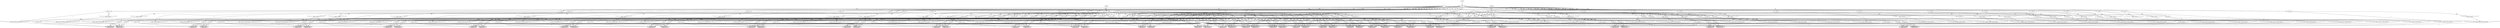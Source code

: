 digraph G {
"v_subj.12";
v;
v -> "v_subj.12"  [label=mu];
v_tau [shape=invtriangle];
v_tau -> "v_subj.12"  [label=tau];
v_std;
v_std -> v_tau  [label=x];
"a_subj.23";
a_shape [shape=invtriangle];
a_shape -> "a_subj.23"  [label=alpha];
a_std;
a_std -> a_shape  [label=y];
a;
a -> a_shape  [label=x];
a_rate [shape=invtriangle];
a_rate -> "a_subj.23"  [label=beta];
a_std -> a_rate  [label=y];
a -> a_rate  [label=x];
"t_subj.5";
t_shape [shape=invtriangle];
t_shape -> "t_subj.5"  [label=alpha];
t_std;
t_std -> t_shape  [label=y];
t;
t -> t_shape  [label=x];
t_rate [shape=invtriangle];
t_rate -> "t_subj.5"  [label=beta];
t_std -> t_rate  [label=y];
t -> t_rate  [label=x];
"a_subj.9";
a_shape -> "a_subj.9"  [label=alpha];
a_rate -> "a_subj.9"  [label=beta];
"z_subj.24" [shape=invtriangle];
"z_subj_trans.24";
"z_subj_trans.24" -> "z_subj.24"  [label=ltheta];
z_trans;
z_trans -> "z_subj_trans.24"  [label=mu];
z_tau [shape=invtriangle];
z_tau -> "z_subj_trans.24"  [label=tau];
z_std;
z_std -> z_tau  [label=x];
"z_subj_trans.3";
z_trans -> "z_subj_trans.3"  [label=mu];
z_tau -> "z_subj_trans.3"  [label=tau];
"t_subj.12";
t_shape -> "t_subj.12"  [label=alpha];
t_rate -> "t_subj.12"  [label=beta];
"v_subj.9";
v -> "v_subj.9"  [label=mu];
v_tau -> "v_subj.9"  [label=tau];
"t_subj.18";
t_shape -> "t_subj.18"  [label=alpha];
t_rate -> "t_subj.18"  [label=beta];
"v_subj.21";
v -> "v_subj.21"  [label=mu];
v_tau -> "v_subj.21"  [label=tau];
"dc_subj.1";
dc;
dc -> "dc_subj.1"  [label=mu];
dc_tau [shape=invtriangle];
dc_tau -> "dc_subj.1"  [label=tau];
dc_std;
dc_std -> dc_tau  [label=x];
"z_subj_trans.27";
z_trans -> "z_subj_trans.27"  [label=mu];
z_tau -> "z_subj_trans.27"  [label=tau];
"wfpt(0.0).5.0" [style=filled];
"a_subj.5";
"a_subj.5" -> "wfpt(0.0).5.0"  [label=a];
a_shape -> "a_subj.5"  [label=alpha];
a_rate -> "a_subj.5"  [label=beta];
sv;
sv -> "wfpt(0.0).5.0"  [label=sv];
"t_subj.5" -> "wfpt(0.0).5.0"  [label=t];
"((neg_v_subj.5)_add_dc_subj.5)" [shape=invtriangle];
"((neg_v_subj.5)_add_dc_subj.5)" -> "wfpt(0.0).5.0"  [label=v];
"(neg_v_subj.5)" [shape=invtriangle];
"(neg_v_subj.5)" -> "((neg_v_subj.5)_add_dc_subj.5)"  [label=a];
"v_subj.5";
"v_subj.5" -> "(neg_v_subj.5)"  [label=self];
v -> "v_subj.5"  [label=mu];
v_tau -> "v_subj.5"  [label=tau];
"dc_subj.5";
"dc_subj.5" -> "((neg_v_subj.5)_add_dc_subj.5)"  [label=b];
dc -> "dc_subj.5"  [label=mu];
dc_tau -> "dc_subj.5"  [label=tau];
"z_subj.5" [shape=invtriangle];
"z_subj.5" -> "wfpt(0.0).5.0"  [label=z];
"z_subj_trans.5";
"z_subj_trans.5" -> "z_subj.5"  [label=ltheta];
z_trans -> "z_subj_trans.5"  [label=mu];
z_tau -> "z_subj_trans.5"  [label=tau];
"t_subj.21";
t_shape -> "t_subj.21"  [label=alpha];
t_rate -> "t_subj.21"  [label=beta];
"wfpt(0.0).23.0" [style=filled];
"a_subj.23" -> "wfpt(0.0).23.0"  [label=a];
sv -> "wfpt(0.0).23.0"  [label=sv];
"t_subj.23";
"t_subj.23" -> "wfpt(0.0).23.0"  [label=t];
t_shape -> "t_subj.23"  [label=alpha];
t_rate -> "t_subj.23"  [label=beta];
"((neg_v_subj.23)_add_dc_subj.23)" [shape=invtriangle];
"((neg_v_subj.23)_add_dc_subj.23)" -> "wfpt(0.0).23.0"  [label=v];
"(neg_v_subj.23)" [shape=invtriangle];
"(neg_v_subj.23)" -> "((neg_v_subj.23)_add_dc_subj.23)"  [label=a];
"v_subj.23";
"v_subj.23" -> "(neg_v_subj.23)"  [label=self];
v -> "v_subj.23"  [label=mu];
v_tau -> "v_subj.23"  [label=tau];
"dc_subj.23";
"dc_subj.23" -> "((neg_v_subj.23)_add_dc_subj.23)"  [label=b];
dc -> "dc_subj.23"  [label=mu];
dc_tau -> "dc_subj.23"  [label=tau];
"z_subj.23" [shape=invtriangle];
"z_subj.23" -> "wfpt(0.0).23.0"  [label=z];
"z_subj_trans.23";
"z_subj_trans.23" -> "z_subj.23"  [label=ltheta];
z_trans -> "z_subj_trans.23"  [label=mu];
z_tau -> "z_subj_trans.23"  [label=tau];
"wfpt(0.0).1.0" [style=filled];
"a_subj.1";
"a_subj.1" -> "wfpt(0.0).1.0"  [label=a];
a_shape -> "a_subj.1"  [label=alpha];
a_rate -> "a_subj.1"  [label=beta];
sv -> "wfpt(0.0).1.0"  [label=sv];
"t_subj.1";
"t_subj.1" -> "wfpt(0.0).1.0"  [label=t];
t_shape -> "t_subj.1"  [label=alpha];
t_rate -> "t_subj.1"  [label=beta];
"((neg_v_subj.1)_add_dc_subj.1)" [shape=invtriangle];
"((neg_v_subj.1)_add_dc_subj.1)" -> "wfpt(0.0).1.0"  [label=v];
"(neg_v_subj.1)" [shape=invtriangle];
"(neg_v_subj.1)" -> "((neg_v_subj.1)_add_dc_subj.1)"  [label=a];
"v_subj.1";
"v_subj.1" -> "(neg_v_subj.1)"  [label=self];
v -> "v_subj.1"  [label=mu];
v_tau -> "v_subj.1"  [label=tau];
"dc_subj.1" -> "((neg_v_subj.1)_add_dc_subj.1)"  [label=b];
"z_subj.1" [shape=invtriangle];
"z_subj.1" -> "wfpt(0.0).1.0"  [label=z];
"z_subj_trans.1";
"z_subj_trans.1" -> "z_subj.1"  [label=ltheta];
z_trans -> "z_subj_trans.1"  [label=mu];
z_tau -> "z_subj_trans.1"  [label=tau];
"z_subj_trans.10";
z_trans -> "z_subj_trans.10"  [label=mu];
z_tau -> "z_subj_trans.10"  [label=tau];
"z_subj_trans.19";
z_trans -> "z_subj_trans.19"  [label=mu];
z_tau -> "z_subj_trans.19"  [label=tau];
"a_subj.6";
a_shape -> "a_subj.6"  [label=alpha];
a_rate -> "a_subj.6"  [label=beta];
"wfpt(0.0).4.0" [style=filled];
"a_subj.4";
"a_subj.4" -> "wfpt(0.0).4.0"  [label=a];
a_shape -> "a_subj.4"  [label=alpha];
a_rate -> "a_subj.4"  [label=beta];
sv -> "wfpt(0.0).4.0"  [label=sv];
"t_subj.4";
"t_subj.4" -> "wfpt(0.0).4.0"  [label=t];
t_shape -> "t_subj.4"  [label=alpha];
t_rate -> "t_subj.4"  [label=beta];
"((neg_v_subj.4)_add_dc_subj.4)" [shape=invtriangle];
"((neg_v_subj.4)_add_dc_subj.4)" -> "wfpt(0.0).4.0"  [label=v];
"(neg_v_subj.4)" [shape=invtriangle];
"(neg_v_subj.4)" -> "((neg_v_subj.4)_add_dc_subj.4)"  [label=a];
"v_subj.4";
"v_subj.4" -> "(neg_v_subj.4)"  [label=self];
v -> "v_subj.4"  [label=mu];
v_tau -> "v_subj.4"  [label=tau];
"dc_subj.4";
"dc_subj.4" -> "((neg_v_subj.4)_add_dc_subj.4)"  [label=b];
dc -> "dc_subj.4"  [label=mu];
dc_tau -> "dc_subj.4"  [label=tau];
"z_subj.4" [shape=invtriangle];
"z_subj.4" -> "wfpt(0.0).4.0"  [label=z];
"z_subj_trans.4";
"z_subj_trans.4" -> "z_subj.4"  [label=ltheta];
z_trans -> "z_subj_trans.4"  [label=mu];
z_tau -> "z_subj_trans.4"  [label=tau];
"v_subj.18";
v -> "v_subj.18"  [label=mu];
v_tau -> "v_subj.18"  [label=tau];
"z_subj_trans.2";
z_trans -> "z_subj_trans.2"  [label=mu];
z_tau -> "z_subj_trans.2"  [label=tau];
"z_subj_trans.18";
z_trans -> "z_subj_trans.18"  [label=mu];
z_tau -> "z_subj_trans.18"  [label=tau];
"a_subj.22";
a_shape -> "a_subj.22"  [label=alpha];
a_rate -> "a_subj.22"  [label=beta];
"t_subj.2";
t_shape -> "t_subj.2"  [label=alpha];
t_rate -> "t_subj.2"  [label=beta];
"wfpt(0.0).18.0" [style=filled];
"a_subj.18";
"a_subj.18" -> "wfpt(0.0).18.0"  [label=a];
a_shape -> "a_subj.18"  [label=alpha];
a_rate -> "a_subj.18"  [label=beta];
sv -> "wfpt(0.0).18.0"  [label=sv];
"t_subj.18" -> "wfpt(0.0).18.0"  [label=t];
"((neg_v_subj.18)_add_dc_subj.18)" [shape=invtriangle];
"((neg_v_subj.18)_add_dc_subj.18)" -> "wfpt(0.0).18.0"  [label=v];
"(neg_v_subj.18)" [shape=invtriangle];
"(neg_v_subj.18)" -> "((neg_v_subj.18)_add_dc_subj.18)"  [label=a];
"v_subj.18" -> "(neg_v_subj.18)"  [label=self];
"dc_subj.18";
"dc_subj.18" -> "((neg_v_subj.18)_add_dc_subj.18)"  [label=b];
dc -> "dc_subj.18"  [label=mu];
dc_tau -> "dc_subj.18"  [label=tau];
"z_subj.18" [shape=invtriangle];
"z_subj.18" -> "wfpt(0.0).18.0"  [label=z];
"z_subj_trans.18" -> "z_subj.18"  [label=ltheta];
"t_subj.3";
t_shape -> "t_subj.3"  [label=alpha];
t_rate -> "t_subj.3"  [label=beta];
"t_subj.14";
t_shape -> "t_subj.14"  [label=alpha];
t_rate -> "t_subj.14"  [label=beta];
"v_subj.14";
v -> "v_subj.14"  [label=mu];
v_tau -> "v_subj.14"  [label=tau];
"v_subj.20";
v -> "v_subj.20"  [label=mu];
v_tau -> "v_subj.20"  [label=tau];
"v_subj.13";
v -> "v_subj.13"  [label=mu];
v_tau -> "v_subj.13"  [label=tau];
"dc_subj.11";
dc -> "dc_subj.11"  [label=mu];
dc_tau -> "dc_subj.11"  [label=tau];
"z_subj.14" [shape=invtriangle];
"z_subj_trans.14";
"z_subj_trans.14" -> "z_subj.14"  [label=ltheta];
z_trans -> "z_subj_trans.14"  [label=mu];
z_tau -> "z_subj_trans.14"  [label=tau];
"a_subj.10";
a_shape -> "a_subj.10"  [label=alpha];
a_rate -> "a_subj.10"  [label=beta];
"wfpt(1.0).1.0" [style=filled];
"a_subj.1" -> "wfpt(1.0).1.0"  [label=a];
sv -> "wfpt(1.0).1.0"  [label=sv];
"t_subj.1" -> "wfpt(1.0).1.0"  [label=t];
"(v_subj.1_add_dc_subj.1)" [shape=invtriangle];
"(v_subj.1_add_dc_subj.1)" -> "wfpt(1.0).1.0"  [label=v];
"v_subj.1" -> "(v_subj.1_add_dc_subj.1)"  [label=a];
"dc_subj.1" -> "(v_subj.1_add_dc_subj.1)"  [label=b];
"z_subj.1" -> "wfpt(1.0).1.0"  [label=z];
"wfpt(0.0).17.0" [style=filled];
"a_subj.17";
"a_subj.17" -> "wfpt(0.0).17.0"  [label=a];
a_shape -> "a_subj.17"  [label=alpha];
a_rate -> "a_subj.17"  [label=beta];
sv -> "wfpt(0.0).17.0"  [label=sv];
"t_subj.17";
"t_subj.17" -> "wfpt(0.0).17.0"  [label=t];
t_shape -> "t_subj.17"  [label=alpha];
t_rate -> "t_subj.17"  [label=beta];
"((neg_v_subj.17)_add_dc_subj.17)" [shape=invtriangle];
"((neg_v_subj.17)_add_dc_subj.17)" -> "wfpt(0.0).17.0"  [label=v];
"(neg_v_subj.17)" [shape=invtriangle];
"(neg_v_subj.17)" -> "((neg_v_subj.17)_add_dc_subj.17)"  [label=a];
"v_subj.17";
"v_subj.17" -> "(neg_v_subj.17)"  [label=self];
v -> "v_subj.17"  [label=mu];
v_tau -> "v_subj.17"  [label=tau];
"dc_subj.17";
"dc_subj.17" -> "((neg_v_subj.17)_add_dc_subj.17)"  [label=b];
dc -> "dc_subj.17"  [label=mu];
dc_tau -> "dc_subj.17"  [label=tau];
"z_subj.17" [shape=invtriangle];
"z_subj.17" -> "wfpt(0.0).17.0"  [label=z];
"z_subj_trans.17";
"z_subj_trans.17" -> "z_subj.17"  [label=ltheta];
z_trans -> "z_subj_trans.17"  [label=mu];
z_tau -> "z_subj_trans.17"  [label=tau];
"a_subj.24";
a_shape -> "a_subj.24"  [label=alpha];
a_rate -> "a_subj.24"  [label=beta];
"v_subj.3";
v -> "v_subj.3"  [label=mu];
v_tau -> "v_subj.3"  [label=tau];
"v_subj.10";
v -> "v_subj.10"  [label=mu];
v_tau -> "v_subj.10"  [label=tau];
"v_subj.15";
v -> "v_subj.15"  [label=mu];
v_tau -> "v_subj.15"  [label=tau];
"v_subj.24";
v -> "v_subj.24"  [label=mu];
v_tau -> "v_subj.24"  [label=tau];
"v_subj.16";
v -> "v_subj.16"  [label=mu];
v_tau -> "v_subj.16"  [label=tau];
"a_subj.19";
a_shape -> "a_subj.19"  [label=alpha];
a_rate -> "a_subj.19"  [label=beta];
"z_subj_trans.22";
z_trans -> "z_subj_trans.22"  [label=mu];
z_tau -> "z_subj_trans.22"  [label=tau];
"z_subj_trans.26";
z_trans -> "z_subj_trans.26"  [label=mu];
z_tau -> "z_subj_trans.26"  [label=tau];
"wfpt(0.0).19.0" [style=filled];
"a_subj.19" -> "wfpt(0.0).19.0"  [label=a];
sv -> "wfpt(0.0).19.0"  [label=sv];
"t_subj.19";
"t_subj.19" -> "wfpt(0.0).19.0"  [label=t];
t_shape -> "t_subj.19"  [label=alpha];
t_rate -> "t_subj.19"  [label=beta];
"((neg_v_subj.19)_add_dc_subj.19)" [shape=invtriangle];
"((neg_v_subj.19)_add_dc_subj.19)" -> "wfpt(0.0).19.0"  [label=v];
"(neg_v_subj.19)" [shape=invtriangle];
"(neg_v_subj.19)" -> "((neg_v_subj.19)_add_dc_subj.19)"  [label=a];
"v_subj.19";
"v_subj.19" -> "(neg_v_subj.19)"  [label=self];
v -> "v_subj.19"  [label=mu];
v_tau -> "v_subj.19"  [label=tau];
"dc_subj.19";
"dc_subj.19" -> "((neg_v_subj.19)_add_dc_subj.19)"  [label=b];
dc -> "dc_subj.19"  [label=mu];
dc_tau -> "dc_subj.19"  [label=tau];
"z_subj.19" [shape=invtriangle];
"z_subj.19" -> "wfpt(0.0).19.0"  [label=z];
"z_subj_trans.19" -> "z_subj.19"  [label=ltheta];
"wfpt(0.0).12.0" [style=filled];
"a_subj.12";
"a_subj.12" -> "wfpt(0.0).12.0"  [label=a];
a_shape -> "a_subj.12"  [label=alpha];
a_rate -> "a_subj.12"  [label=beta];
sv -> "wfpt(0.0).12.0"  [label=sv];
"t_subj.12" -> "wfpt(0.0).12.0"  [label=t];
"((neg_v_subj.12)_add_dc_subj.12)" [shape=invtriangle];
"((neg_v_subj.12)_add_dc_subj.12)" -> "wfpt(0.0).12.0"  [label=v];
"(neg_v_subj.12)" [shape=invtriangle];
"(neg_v_subj.12)" -> "((neg_v_subj.12)_add_dc_subj.12)"  [label=a];
"v_subj.12" -> "(neg_v_subj.12)"  [label=self];
"dc_subj.12";
"dc_subj.12" -> "((neg_v_subj.12)_add_dc_subj.12)"  [label=b];
dc -> "dc_subj.12"  [label=mu];
dc_tau -> "dc_subj.12"  [label=tau];
"z_subj.12" [shape=invtriangle];
"z_subj.12" -> "wfpt(0.0).12.0"  [label=z];
"z_subj_trans.12";
"z_subj_trans.12" -> "z_subj.12"  [label=ltheta];
z_trans -> "z_subj_trans.12"  [label=mu];
z_tau -> "z_subj_trans.12"  [label=tau];
"z_subj.25" [shape=invtriangle];
"z_subj_trans.25";
"z_subj_trans.25" -> "z_subj.25"  [label=ltheta];
z_trans -> "z_subj_trans.25"  [label=mu];
z_tau -> "z_subj_trans.25"  [label=tau];
"dc_subj.21";
dc -> "dc_subj.21"  [label=mu];
dc_tau -> "dc_subj.21"  [label=tau];
"t_subj.20";
t_shape -> "t_subj.20"  [label=alpha];
t_rate -> "t_subj.20"  [label=beta];
"v_subj.2";
v -> "v_subj.2"  [label=mu];
v_tau -> "v_subj.2"  [label=tau];
"wfpt(0.0).11.0" [style=filled];
"a_subj.11";
"a_subj.11" -> "wfpt(0.0).11.0"  [label=a];
a_shape -> "a_subj.11"  [label=alpha];
a_rate -> "a_subj.11"  [label=beta];
sv -> "wfpt(0.0).11.0"  [label=sv];
"t_subj.11";
"t_subj.11" -> "wfpt(0.0).11.0"  [label=t];
t_shape -> "t_subj.11"  [label=alpha];
t_rate -> "t_subj.11"  [label=beta];
"((neg_v_subj.11)_add_dc_subj.11)" [shape=invtriangle];
"((neg_v_subj.11)_add_dc_subj.11)" -> "wfpt(0.0).11.0"  [label=v];
"(neg_v_subj.11)" [shape=invtriangle];
"(neg_v_subj.11)" -> "((neg_v_subj.11)_add_dc_subj.11)"  [label=a];
"v_subj.11";
"v_subj.11" -> "(neg_v_subj.11)"  [label=self];
v -> "v_subj.11"  [label=mu];
v_tau -> "v_subj.11"  [label=tau];
"dc_subj.11" -> "((neg_v_subj.11)_add_dc_subj.11)"  [label=b];
"z_subj.11" [shape=invtriangle];
"z_subj.11" -> "wfpt(0.0).11.0"  [label=z];
"z_subj_trans.11";
"z_subj_trans.11" -> "z_subj.11"  [label=ltheta];
z_trans -> "z_subj_trans.11"  [label=mu];
z_tau -> "z_subj_trans.11"  [label=tau];
"wfpt(1.0).4.0" [style=filled];
"a_subj.4" -> "wfpt(1.0).4.0"  [label=a];
sv -> "wfpt(1.0).4.0"  [label=sv];
"t_subj.4" -> "wfpt(1.0).4.0"  [label=t];
"(v_subj.4_add_dc_subj.4)" [shape=invtriangle];
"(v_subj.4_add_dc_subj.4)" -> "wfpt(1.0).4.0"  [label=v];
"v_subj.4" -> "(v_subj.4_add_dc_subj.4)"  [label=a];
"dc_subj.4" -> "(v_subj.4_add_dc_subj.4)"  [label=b];
"z_subj.4" -> "wfpt(1.0).4.0"  [label=z];
"t_subj.6";
t_shape -> "t_subj.6"  [label=alpha];
t_rate -> "t_subj.6"  [label=beta];
"z_subj.8" [shape=invtriangle];
"z_subj_trans.8";
"z_subj_trans.8" -> "z_subj.8"  [label=ltheta];
z_trans -> "z_subj_trans.8"  [label=mu];
z_tau -> "z_subj_trans.8"  [label=tau];
"wfpt(1.0).9.0" [style=filled];
"a_subj.9" -> "wfpt(1.0).9.0"  [label=a];
sv -> "wfpt(1.0).9.0"  [label=sv];
"t_subj.9";
"t_subj.9" -> "wfpt(1.0).9.0"  [label=t];
t_shape -> "t_subj.9"  [label=alpha];
t_rate -> "t_subj.9"  [label=beta];
"(v_subj.9_add_dc_subj.9)" [shape=invtriangle];
"(v_subj.9_add_dc_subj.9)" -> "wfpt(1.0).9.0"  [label=v];
"v_subj.9" -> "(v_subj.9_add_dc_subj.9)"  [label=a];
"dc_subj.9";
"dc_subj.9" -> "(v_subj.9_add_dc_subj.9)"  [label=b];
dc -> "dc_subj.9"  [label=mu];
dc_tau -> "dc_subj.9"  [label=tau];
"z_subj.9" [shape=invtriangle];
"z_subj.9" -> "wfpt(1.0).9.0"  [label=z];
"z_subj_trans.9";
"z_subj_trans.9" -> "z_subj.9"  [label=ltheta];
z_trans -> "z_subj_trans.9"  [label=mu];
z_tau -> "z_subj_trans.9"  [label=tau];
"t_subj.15";
t_shape -> "t_subj.15"  [label=alpha];
t_rate -> "t_subj.15"  [label=beta];
"wfpt(1.0).7.0" [style=filled];
"a_subj.7";
"a_subj.7" -> "wfpt(1.0).7.0"  [label=a];
a_shape -> "a_subj.7"  [label=alpha];
a_rate -> "a_subj.7"  [label=beta];
sv -> "wfpt(1.0).7.0"  [label=sv];
"t_subj.7";
"t_subj.7" -> "wfpt(1.0).7.0"  [label=t];
t_shape -> "t_subj.7"  [label=alpha];
t_rate -> "t_subj.7"  [label=beta];
"(v_subj.7_add_dc_subj.7)" [shape=invtriangle];
"(v_subj.7_add_dc_subj.7)" -> "wfpt(1.0).7.0"  [label=v];
"v_subj.7";
"v_subj.7" -> "(v_subj.7_add_dc_subj.7)"  [label=a];
v -> "v_subj.7"  [label=mu];
v_tau -> "v_subj.7"  [label=tau];
"dc_subj.7";
"dc_subj.7" -> "(v_subj.7_add_dc_subj.7)"  [label=b];
dc -> "dc_subj.7"  [label=mu];
dc_tau -> "dc_subj.7"  [label=tau];
"z_subj.7" [shape=invtriangle];
"z_subj.7" -> "wfpt(1.0).7.0"  [label=z];
"z_subj_trans.7";
"z_subj_trans.7" -> "z_subj.7"  [label=ltheta];
z_trans -> "z_subj_trans.7"  [label=mu];
z_tau -> "z_subj_trans.7"  [label=tau];
"z_subj.6" [shape=invtriangle];
"z_subj_trans.6";
"z_subj_trans.6" -> "z_subj.6"  [label=ltheta];
z_trans -> "z_subj_trans.6"  [label=mu];
z_tau -> "z_subj_trans.6"  [label=tau];
"wfpt(0.0).22.0" [style=filled];
"a_subj.22" -> "wfpt(0.0).22.0"  [label=a];
sv -> "wfpt(0.0).22.0"  [label=sv];
"t_subj.22";
"t_subj.22" -> "wfpt(0.0).22.0"  [label=t];
t_shape -> "t_subj.22"  [label=alpha];
t_rate -> "t_subj.22"  [label=beta];
"((neg_v_subj.22)_add_dc_subj.22)" [shape=invtriangle];
"((neg_v_subj.22)_add_dc_subj.22)" -> "wfpt(0.0).22.0"  [label=v];
"(neg_v_subj.22)" [shape=invtriangle];
"(neg_v_subj.22)" -> "((neg_v_subj.22)_add_dc_subj.22)"  [label=a];
"v_subj.22";
"v_subj.22" -> "(neg_v_subj.22)"  [label=self];
v -> "v_subj.22"  [label=mu];
v_tau -> "v_subj.22"  [label=tau];
"dc_subj.22";
"dc_subj.22" -> "((neg_v_subj.22)_add_dc_subj.22)"  [label=b];
dc -> "dc_subj.22"  [label=mu];
dc_tau -> "dc_subj.22"  [label=tau];
"z_subj.22" [shape=invtriangle];
"z_subj.22" -> "wfpt(0.0).22.0"  [label=z];
"z_subj_trans.22" -> "z_subj.22"  [label=ltheta];
"wfpt(0.0).7.0" [style=filled];
"a_subj.7" -> "wfpt(0.0).7.0"  [label=a];
sv -> "wfpt(0.0).7.0"  [label=sv];
"t_subj.7" -> "wfpt(0.0).7.0"  [label=t];
"((neg_v_subj.7)_add_dc_subj.7)" [shape=invtriangle];
"((neg_v_subj.7)_add_dc_subj.7)" -> "wfpt(0.0).7.0"  [label=v];
"(neg_v_subj.7)" [shape=invtriangle];
"(neg_v_subj.7)" -> "((neg_v_subj.7)_add_dc_subj.7)"  [label=a];
"v_subj.7" -> "(neg_v_subj.7)"  [label=self];
"dc_subj.7" -> "((neg_v_subj.7)_add_dc_subj.7)"  [label=b];
"z_subj.7" -> "wfpt(0.0).7.0"  [label=z];
"t_subj.27";
t_shape -> "t_subj.27"  [label=alpha];
t_rate -> "t_subj.27"  [label=beta];
"t_subj.13";
t_shape -> "t_subj.13"  [label=alpha];
t_rate -> "t_subj.13"  [label=beta];
"z_subj_trans.16";
z_trans -> "z_subj_trans.16"  [label=mu];
z_tau -> "z_subj_trans.16"  [label=tau];
"wfpt(0.0).9.0" [style=filled];
"a_subj.9" -> "wfpt(0.0).9.0"  [label=a];
sv -> "wfpt(0.0).9.0"  [label=sv];
"t_subj.9" -> "wfpt(0.0).9.0"  [label=t];
"((neg_v_subj.9)_add_dc_subj.9)" [shape=invtriangle];
"((neg_v_subj.9)_add_dc_subj.9)" -> "wfpt(0.0).9.0"  [label=v];
"(neg_v_subj.9)" [shape=invtriangle];
"(neg_v_subj.9)" -> "((neg_v_subj.9)_add_dc_subj.9)"  [label=a];
"v_subj.9" -> "(neg_v_subj.9)"  [label=self];
"dc_subj.9" -> "((neg_v_subj.9)_add_dc_subj.9)"  [label=b];
"z_subj.9" -> "wfpt(0.0).9.0"  [label=z];
"dc_subj.3";
dc -> "dc_subj.3"  [label=mu];
dc_tau -> "dc_subj.3"  [label=tau];
"wfpt(0.0).21.0" [style=filled];
"a_subj.21";
"a_subj.21" -> "wfpt(0.0).21.0"  [label=a];
a_shape -> "a_subj.21"  [label=alpha];
a_rate -> "a_subj.21"  [label=beta];
sv -> "wfpt(0.0).21.0"  [label=sv];
"t_subj.21" -> "wfpt(0.0).21.0"  [label=t];
"((neg_v_subj.21)_add_dc_subj.21)" [shape=invtriangle];
"((neg_v_subj.21)_add_dc_subj.21)" -> "wfpt(0.0).21.0"  [label=v];
"(neg_v_subj.21)" [shape=invtriangle];
"(neg_v_subj.21)" -> "((neg_v_subj.21)_add_dc_subj.21)"  [label=a];
"v_subj.21" -> "(neg_v_subj.21)"  [label=self];
"dc_subj.21" -> "((neg_v_subj.21)_add_dc_subj.21)"  [label=b];
"z_subj.21" [shape=invtriangle];
"z_subj.21" -> "wfpt(0.0).21.0"  [label=z];
"z_subj_trans.21";
"z_subj_trans.21" -> "z_subj.21"  [label=ltheta];
z_trans -> "z_subj_trans.21"  [label=mu];
z_tau -> "z_subj_trans.21"  [label=tau];
"t_subj.25";
t_shape -> "t_subj.25"  [label=alpha];
t_rate -> "t_subj.25"  [label=beta];
"v_subj.6";
v -> "v_subj.6"  [label=mu];
v_tau -> "v_subj.6"  [label=tau];
"wfpt(1.0).23.0" [style=filled];
"a_subj.23" -> "wfpt(1.0).23.0"  [label=a];
sv -> "wfpt(1.0).23.0"  [label=sv];
"t_subj.23" -> "wfpt(1.0).23.0"  [label=t];
"(v_subj.23_add_dc_subj.23)" [shape=invtriangle];
"(v_subj.23_add_dc_subj.23)" -> "wfpt(1.0).23.0"  [label=v];
"v_subj.23" -> "(v_subj.23_add_dc_subj.23)"  [label=a];
"dc_subj.23" -> "(v_subj.23_add_dc_subj.23)"  [label=b];
"z_subj.23" -> "wfpt(1.0).23.0"  [label=z];
"t_subj.10";
t_shape -> "t_subj.10"  [label=alpha];
t_rate -> "t_subj.10"  [label=beta];
"wfpt(1.0).6.0" [style=filled];
"a_subj.6" -> "wfpt(1.0).6.0"  [label=a];
sv -> "wfpt(1.0).6.0"  [label=sv];
"t_subj.6" -> "wfpt(1.0).6.0"  [label=t];
"(v_subj.6_add_dc_subj.6)" [shape=invtriangle];
"(v_subj.6_add_dc_subj.6)" -> "wfpt(1.0).6.0"  [label=v];
"v_subj.6" -> "(v_subj.6_add_dc_subj.6)"  [label=a];
"dc_subj.6";
"dc_subj.6" -> "(v_subj.6_add_dc_subj.6)"  [label=b];
dc -> "dc_subj.6"  [label=mu];
dc_tau -> "dc_subj.6"  [label=tau];
"z_subj.6" -> "wfpt(1.0).6.0"  [label=z];
"v_subj.8";
v -> "v_subj.8"  [label=mu];
v_tau -> "v_subj.8"  [label=tau];
"wfpt(1.0).5.0" [style=filled];
"a_subj.5" -> "wfpt(1.0).5.0"  [label=a];
sv -> "wfpt(1.0).5.0"  [label=sv];
"t_subj.5" -> "wfpt(1.0).5.0"  [label=t];
"(v_subj.5_add_dc_subj.5)" [shape=invtriangle];
"(v_subj.5_add_dc_subj.5)" -> "wfpt(1.0).5.0"  [label=v];
"v_subj.5" -> "(v_subj.5_add_dc_subj.5)"  [label=a];
"dc_subj.5" -> "(v_subj.5_add_dc_subj.5)"  [label=b];
"z_subj.5" -> "wfpt(1.0).5.0"  [label=z];
"t_subj.8";
t_shape -> "t_subj.8"  [label=alpha];
t_rate -> "t_subj.8"  [label=beta];
"wfpt(0.0).26.0" [style=filled];
"a_subj.26";
"a_subj.26" -> "wfpt(0.0).26.0"  [label=a];
a_shape -> "a_subj.26"  [label=alpha];
a_rate -> "a_subj.26"  [label=beta];
sv -> "wfpt(0.0).26.0"  [label=sv];
"t_subj.26";
"t_subj.26" -> "wfpt(0.0).26.0"  [label=t];
t_shape -> "t_subj.26"  [label=alpha];
t_rate -> "t_subj.26"  [label=beta];
"((neg_v_subj.26)_add_dc_subj.26)" [shape=invtriangle];
"((neg_v_subj.26)_add_dc_subj.26)" -> "wfpt(0.0).26.0"  [label=v];
"(neg_v_subj.26)" [shape=invtriangle];
"(neg_v_subj.26)" -> "((neg_v_subj.26)_add_dc_subj.26)"  [label=a];
"v_subj.26";
"v_subj.26" -> "(neg_v_subj.26)"  [label=self];
v -> "v_subj.26"  [label=mu];
v_tau -> "v_subj.26"  [label=tau];
"dc_subj.26";
"dc_subj.26" -> "((neg_v_subj.26)_add_dc_subj.26)"  [label=b];
dc -> "dc_subj.26"  [label=mu];
dc_tau -> "dc_subj.26"  [label=tau];
"z_subj.26" [shape=invtriangle];
"z_subj.26" -> "wfpt(0.0).26.0"  [label=z];
"z_subj_trans.26" -> "z_subj.26"  [label=ltheta];
"v_subj.25";
v -> "v_subj.25"  [label=mu];
v_tau -> "v_subj.25"  [label=tau];
"t_subj.16";
t_shape -> "t_subj.16"  [label=alpha];
t_rate -> "t_subj.16"  [label=beta];
"wfpt(0.0).27.0" [style=filled];
"a_subj.27";
"a_subj.27" -> "wfpt(0.0).27.0"  [label=a];
a_shape -> "a_subj.27"  [label=alpha];
a_rate -> "a_subj.27"  [label=beta];
sv -> "wfpt(0.0).27.0"  [label=sv];
"t_subj.27" -> "wfpt(0.0).27.0"  [label=t];
"((neg_v_subj.27)_add_dc_subj.27)" [shape=invtriangle];
"((neg_v_subj.27)_add_dc_subj.27)" -> "wfpt(0.0).27.0"  [label=v];
"(neg_v_subj.27)" [shape=invtriangle];
"(neg_v_subj.27)" -> "((neg_v_subj.27)_add_dc_subj.27)"  [label=a];
"v_subj.27";
"v_subj.27" -> "(neg_v_subj.27)"  [label=self];
v -> "v_subj.27"  [label=mu];
v_tau -> "v_subj.27"  [label=tau];
"dc_subj.27";
"dc_subj.27" -> "((neg_v_subj.27)_add_dc_subj.27)"  [label=b];
dc -> "dc_subj.27"  [label=mu];
dc_tau -> "dc_subj.27"  [label=tau];
"z_subj.27" [shape=invtriangle];
"z_subj.27" -> "wfpt(0.0).27.0"  [label=z];
"z_subj_trans.27" -> "z_subj.27"  [label=ltheta];
"z_subj.15" [shape=invtriangle];
"z_subj_trans.15";
"z_subj_trans.15" -> "z_subj.15"  [label=ltheta];
z_trans -> "z_subj_trans.15"  [label=mu];
z_tau -> "z_subj_trans.15"  [label=tau];
"z_subj.16" [shape=invtriangle];
"z_subj_trans.16" -> "z_subj.16"  [label=ltheta];
"a_subj.15";
a_shape -> "a_subj.15"  [label=alpha];
a_rate -> "a_subj.15"  [label=beta];
"z_subj.3" [shape=invtriangle];
"z_subj_trans.3" -> "z_subj.3"  [label=ltheta];
"dc_subj.13";
dc -> "dc_subj.13"  [label=mu];
dc_tau -> "dc_subj.13"  [label=tau];
"a_subj.3";
a_shape -> "a_subj.3"  [label=alpha];
a_rate -> "a_subj.3"  [label=beta];
"a_subj.20";
a_shape -> "a_subj.20"  [label=alpha];
a_rate -> "a_subj.20"  [label=beta];
"wfpt(1.0).15.0" [style=filled];
"a_subj.15" -> "wfpt(1.0).15.0"  [label=a];
sv -> "wfpt(1.0).15.0"  [label=sv];
"t_subj.15" -> "wfpt(1.0).15.0"  [label=t];
"(v_subj.15_add_dc_subj.15)" [shape=invtriangle];
"(v_subj.15_add_dc_subj.15)" -> "wfpt(1.0).15.0"  [label=v];
"v_subj.15" -> "(v_subj.15_add_dc_subj.15)"  [label=a];
"dc_subj.15";
"dc_subj.15" -> "(v_subj.15_add_dc_subj.15)"  [label=b];
dc -> "dc_subj.15"  [label=mu];
dc_tau -> "dc_subj.15"  [label=tau];
"z_subj.15" -> "wfpt(1.0).15.0"  [label=z];
"a_subj.25";
a_shape -> "a_subj.25"  [label=alpha];
a_rate -> "a_subj.25"  [label=beta];
"wfpt(0.0).8.0" [style=filled];
"a_subj.8";
"a_subj.8" -> "wfpt(0.0).8.0"  [label=a];
a_shape -> "a_subj.8"  [label=alpha];
a_rate -> "a_subj.8"  [label=beta];
sv -> "wfpt(0.0).8.0"  [label=sv];
"t_subj.8" -> "wfpt(0.0).8.0"  [label=t];
"((neg_v_subj.8)_add_dc_subj.8)" [shape=invtriangle];
"((neg_v_subj.8)_add_dc_subj.8)" -> "wfpt(0.0).8.0"  [label=v];
"(neg_v_subj.8)" [shape=invtriangle];
"(neg_v_subj.8)" -> "((neg_v_subj.8)_add_dc_subj.8)"  [label=a];
"v_subj.8" -> "(neg_v_subj.8)"  [label=self];
"dc_subj.8";
"dc_subj.8" -> "((neg_v_subj.8)_add_dc_subj.8)"  [label=b];
dc -> "dc_subj.8"  [label=mu];
dc_tau -> "dc_subj.8"  [label=tau];
"z_subj.8" -> "wfpt(0.0).8.0"  [label=z];
"wfpt(1.0).19.0" [style=filled];
"a_subj.19" -> "wfpt(1.0).19.0"  [label=a];
sv -> "wfpt(1.0).19.0"  [label=sv];
"t_subj.19" -> "wfpt(1.0).19.0"  [label=t];
"(v_subj.19_add_dc_subj.19)" [shape=invtriangle];
"(v_subj.19_add_dc_subj.19)" -> "wfpt(1.0).19.0"  [label=v];
"v_subj.19" -> "(v_subj.19_add_dc_subj.19)"  [label=a];
"dc_subj.19" -> "(v_subj.19_add_dc_subj.19)"  [label=b];
"z_subj.19" -> "wfpt(1.0).19.0"  [label=z];
"a_subj.2";
a_shape -> "a_subj.2"  [label=alpha];
a_rate -> "a_subj.2"  [label=beta];
"wfpt(0.0).14.0" [style=filled];
"a_subj.14";
"a_subj.14" -> "wfpt(0.0).14.0"  [label=a];
a_shape -> "a_subj.14"  [label=alpha];
a_rate -> "a_subj.14"  [label=beta];
sv -> "wfpt(0.0).14.0"  [label=sv];
"t_subj.14" -> "wfpt(0.0).14.0"  [label=t];
"((neg_v_subj.14)_add_dc_subj.14)" [shape=invtriangle];
"((neg_v_subj.14)_add_dc_subj.14)" -> "wfpt(0.0).14.0"  [label=v];
"(neg_v_subj.14)" [shape=invtriangle];
"(neg_v_subj.14)" -> "((neg_v_subj.14)_add_dc_subj.14)"  [label=a];
"v_subj.14" -> "(neg_v_subj.14)"  [label=self];
"dc_subj.14";
"dc_subj.14" -> "((neg_v_subj.14)_add_dc_subj.14)"  [label=b];
dc -> "dc_subj.14"  [label=mu];
dc_tau -> "dc_subj.14"  [label=tau];
"z_subj.14" -> "wfpt(0.0).14.0"  [label=z];
"wfpt(0.0).20.0" [style=filled];
"a_subj.20" -> "wfpt(0.0).20.0"  [label=a];
sv -> "wfpt(0.0).20.0"  [label=sv];
"t_subj.20" -> "wfpt(0.0).20.0"  [label=t];
"((neg_v_subj.20)_add_dc_subj.20)" [shape=invtriangle];
"((neg_v_subj.20)_add_dc_subj.20)" -> "wfpt(0.0).20.0"  [label=v];
"(neg_v_subj.20)" [shape=invtriangle];
"(neg_v_subj.20)" -> "((neg_v_subj.20)_add_dc_subj.20)"  [label=a];
"v_subj.20" -> "(neg_v_subj.20)"  [label=self];
"dc_subj.20";
"dc_subj.20" -> "((neg_v_subj.20)_add_dc_subj.20)"  [label=b];
dc -> "dc_subj.20"  [label=mu];
dc_tau -> "dc_subj.20"  [label=tau];
"z_subj.20" [shape=invtriangle];
"z_subj.20" -> "wfpt(0.0).20.0"  [label=z];
"z_subj_trans.20";
"z_subj_trans.20" -> "z_subj.20"  [label=ltheta];
z_trans -> "z_subj_trans.20"  [label=mu];
z_tau -> "z_subj_trans.20"  [label=tau];
"z_subj_trans.13";
z_trans -> "z_subj_trans.13"  [label=mu];
z_tau -> "z_subj_trans.13"  [label=tau];
"z_subj.10" [shape=invtriangle];
"z_subj_trans.10" -> "z_subj.10"  [label=ltheta];
"wfpt(1.0).27.0" [style=filled];
"a_subj.27" -> "wfpt(1.0).27.0"  [label=a];
sv -> "wfpt(1.0).27.0"  [label=sv];
"t_subj.27" -> "wfpt(1.0).27.0"  [label=t];
"(v_subj.27_add_dc_subj.27)" [shape=invtriangle];
"(v_subj.27_add_dc_subj.27)" -> "wfpt(1.0).27.0"  [label=v];
"v_subj.27" -> "(v_subj.27_add_dc_subj.27)"  [label=a];
"dc_subj.27" -> "(v_subj.27_add_dc_subj.27)"  [label=b];
"z_subj.27" -> "wfpt(1.0).27.0"  [label=z];
"dc_subj.10";
dc -> "dc_subj.10"  [label=mu];
dc_tau -> "dc_subj.10"  [label=tau];
"wfpt(1.0).11.0" [style=filled];
"a_subj.11" -> "wfpt(1.0).11.0"  [label=a];
sv -> "wfpt(1.0).11.0"  [label=sv];
"t_subj.11" -> "wfpt(1.0).11.0"  [label=t];
"(v_subj.11_add_dc_subj.11)" [shape=invtriangle];
"(v_subj.11_add_dc_subj.11)" -> "wfpt(1.0).11.0"  [label=v];
"v_subj.11" -> "(v_subj.11_add_dc_subj.11)"  [label=a];
"dc_subj.11" -> "(v_subj.11_add_dc_subj.11)"  [label=b];
"z_subj.11" -> "wfpt(1.0).11.0"  [label=z];
"wfpt(1.0).10.0" [style=filled];
"a_subj.10" -> "wfpt(1.0).10.0"  [label=a];
sv -> "wfpt(1.0).10.0"  [label=sv];
"t_subj.10" -> "wfpt(1.0).10.0"  [label=t];
"(v_subj.10_add_dc_subj.10)" [shape=invtriangle];
"(v_subj.10_add_dc_subj.10)" -> "wfpt(1.0).10.0"  [label=v];
"v_subj.10" -> "(v_subj.10_add_dc_subj.10)"  [label=a];
"dc_subj.10" -> "(v_subj.10_add_dc_subj.10)"  [label=b];
"z_subj.10" -> "wfpt(1.0).10.0"  [label=z];
"wfpt(1.0).2.0" [style=filled];
"a_subj.2" -> "wfpt(1.0).2.0"  [label=a];
sv -> "wfpt(1.0).2.0"  [label=sv];
"t_subj.2" -> "wfpt(1.0).2.0"  [label=t];
"(v_subj.2_add_dc_subj.2)" [shape=invtriangle];
"(v_subj.2_add_dc_subj.2)" -> "wfpt(1.0).2.0"  [label=v];
"v_subj.2" -> "(v_subj.2_add_dc_subj.2)"  [label=a];
"dc_subj.2";
"dc_subj.2" -> "(v_subj.2_add_dc_subj.2)"  [label=b];
dc -> "dc_subj.2"  [label=mu];
dc_tau -> "dc_subj.2"  [label=tau];
"z_subj.2" [shape=invtriangle];
"z_subj.2" -> "wfpt(1.0).2.0"  [label=z];
"z_subj_trans.2" -> "z_subj.2"  [label=ltheta];
"wfpt(0.0).10.0" [style=filled];
"a_subj.10" -> "wfpt(0.0).10.0"  [label=a];
sv -> "wfpt(0.0).10.0"  [label=sv];
"t_subj.10" -> "wfpt(0.0).10.0"  [label=t];
"((neg_v_subj.10)_add_dc_subj.10)" [shape=invtriangle];
"((neg_v_subj.10)_add_dc_subj.10)" -> "wfpt(0.0).10.0"  [label=v];
"(neg_v_subj.10)" [shape=invtriangle];
"(neg_v_subj.10)" -> "((neg_v_subj.10)_add_dc_subj.10)"  [label=a];
"v_subj.10" -> "(neg_v_subj.10)"  [label=self];
"dc_subj.10" -> "((neg_v_subj.10)_add_dc_subj.10)"  [label=b];
"z_subj.10" -> "wfpt(0.0).10.0"  [label=z];
"wfpt(1.0).16.0" [style=filled];
"a_subj.16";
"a_subj.16" -> "wfpt(1.0).16.0"  [label=a];
a_shape -> "a_subj.16"  [label=alpha];
a_rate -> "a_subj.16"  [label=beta];
sv -> "wfpt(1.0).16.0"  [label=sv];
"t_subj.16" -> "wfpt(1.0).16.0"  [label=t];
"(v_subj.16_add_dc_subj.16)" [shape=invtriangle];
"(v_subj.16_add_dc_subj.16)" -> "wfpt(1.0).16.0"  [label=v];
"v_subj.16" -> "(v_subj.16_add_dc_subj.16)"  [label=a];
"dc_subj.16";
"dc_subj.16" -> "(v_subj.16_add_dc_subj.16)"  [label=b];
dc -> "dc_subj.16"  [label=mu];
dc_tau -> "dc_subj.16"  [label=tau];
"z_subj.16" -> "wfpt(1.0).16.0"  [label=z];
"t_subj.24";
t_shape -> "t_subj.24"  [label=alpha];
t_rate -> "t_subj.24"  [label=beta];
"wfpt(0.0).16.0" [style=filled];
"a_subj.16" -> "wfpt(0.0).16.0"  [label=a];
sv -> "wfpt(0.0).16.0"  [label=sv];
"t_subj.16" -> "wfpt(0.0).16.0"  [label=t];
"((neg_v_subj.16)_add_dc_subj.16)" [shape=invtriangle];
"((neg_v_subj.16)_add_dc_subj.16)" -> "wfpt(0.0).16.0"  [label=v];
"(neg_v_subj.16)" [shape=invtriangle];
"(neg_v_subj.16)" -> "((neg_v_subj.16)_add_dc_subj.16)"  [label=a];
"v_subj.16" -> "(neg_v_subj.16)"  [label=self];
"dc_subj.16" -> "((neg_v_subj.16)_add_dc_subj.16)"  [label=b];
"z_subj.16" -> "wfpt(0.0).16.0"  [label=z];
"wfpt(1.0).8.0" [style=filled];
"a_subj.8" -> "wfpt(1.0).8.0"  [label=a];
sv -> "wfpt(1.0).8.0"  [label=sv];
"t_subj.8" -> "wfpt(1.0).8.0"  [label=t];
"(v_subj.8_add_dc_subj.8)" [shape=invtriangle];
"(v_subj.8_add_dc_subj.8)" -> "wfpt(1.0).8.0"  [label=v];
"v_subj.8" -> "(v_subj.8_add_dc_subj.8)"  [label=a];
"dc_subj.8" -> "(v_subj.8_add_dc_subj.8)"  [label=b];
"z_subj.8" -> "wfpt(1.0).8.0"  [label=z];
z [shape=invtriangle];
z_trans -> z  [label=ltheta];
"wfpt(0.0).13.0" [style=filled];
"a_subj.13";
"a_subj.13" -> "wfpt(0.0).13.0"  [label=a];
a_shape -> "a_subj.13"  [label=alpha];
a_rate -> "a_subj.13"  [label=beta];
sv -> "wfpt(0.0).13.0"  [label=sv];
"t_subj.13" -> "wfpt(0.0).13.0"  [label=t];
"((neg_v_subj.13)_add_dc_subj.13)" [shape=invtriangle];
"((neg_v_subj.13)_add_dc_subj.13)" -> "wfpt(0.0).13.0"  [label=v];
"(neg_v_subj.13)" [shape=invtriangle];
"(neg_v_subj.13)" -> "((neg_v_subj.13)_add_dc_subj.13)"  [label=a];
"v_subj.13" -> "(neg_v_subj.13)"  [label=self];
"dc_subj.13" -> "((neg_v_subj.13)_add_dc_subj.13)"  [label=b];
"z_subj.13" [shape=invtriangle];
"z_subj.13" -> "wfpt(0.0).13.0"  [label=z];
"z_subj_trans.13" -> "z_subj.13"  [label=ltheta];
"wfpt(0.0).6.0" [style=filled];
"a_subj.6" -> "wfpt(0.0).6.0"  [label=a];
sv -> "wfpt(0.0).6.0"  [label=sv];
"t_subj.6" -> "wfpt(0.0).6.0"  [label=t];
"((neg_v_subj.6)_add_dc_subj.6)" [shape=invtriangle];
"((neg_v_subj.6)_add_dc_subj.6)" -> "wfpt(0.0).6.0"  [label=v];
"(neg_v_subj.6)" [shape=invtriangle];
"(neg_v_subj.6)" -> "((neg_v_subj.6)_add_dc_subj.6)"  [label=a];
"v_subj.6" -> "(neg_v_subj.6)"  [label=self];
"dc_subj.6" -> "((neg_v_subj.6)_add_dc_subj.6)"  [label=b];
"z_subj.6" -> "wfpt(0.0).6.0"  [label=z];
"wfpt(0.0).25.0" [style=filled];
"a_subj.25" -> "wfpt(0.0).25.0"  [label=a];
sv -> "wfpt(0.0).25.0"  [label=sv];
"t_subj.25" -> "wfpt(0.0).25.0"  [label=t];
"((neg_v_subj.25)_add_dc_subj.25)" [shape=invtriangle];
"((neg_v_subj.25)_add_dc_subj.25)" -> "wfpt(0.0).25.0"  [label=v];
"(neg_v_subj.25)" [shape=invtriangle];
"(neg_v_subj.25)" -> "((neg_v_subj.25)_add_dc_subj.25)"  [label=a];
"v_subj.25" -> "(neg_v_subj.25)"  [label=self];
"dc_subj.25";
"dc_subj.25" -> "((neg_v_subj.25)_add_dc_subj.25)"  [label=b];
dc -> "dc_subj.25"  [label=mu];
dc_tau -> "dc_subj.25"  [label=tau];
"z_subj.25" -> "wfpt(0.0).25.0"  [label=z];
"wfpt(0.0).15.0" [style=filled];
"a_subj.15" -> "wfpt(0.0).15.0"  [label=a];
sv -> "wfpt(0.0).15.0"  [label=sv];
"t_subj.15" -> "wfpt(0.0).15.0"  [label=t];
"((neg_v_subj.15)_add_dc_subj.15)" [shape=invtriangle];
"((neg_v_subj.15)_add_dc_subj.15)" -> "wfpt(0.0).15.0"  [label=v];
"(neg_v_subj.15)" [shape=invtriangle];
"(neg_v_subj.15)" -> "((neg_v_subj.15)_add_dc_subj.15)"  [label=a];
"v_subj.15" -> "(neg_v_subj.15)"  [label=self];
"dc_subj.15" -> "((neg_v_subj.15)_add_dc_subj.15)"  [label=b];
"z_subj.15" -> "wfpt(0.0).15.0"  [label=z];
"wfpt(1.0).21.0" [style=filled];
"a_subj.21" -> "wfpt(1.0).21.0"  [label=a];
sv -> "wfpt(1.0).21.0"  [label=sv];
"t_subj.21" -> "wfpt(1.0).21.0"  [label=t];
"(v_subj.21_add_dc_subj.21)" [shape=invtriangle];
"(v_subj.21_add_dc_subj.21)" -> "wfpt(1.0).21.0"  [label=v];
"v_subj.21" -> "(v_subj.21_add_dc_subj.21)"  [label=a];
"dc_subj.21" -> "(v_subj.21_add_dc_subj.21)"  [label=b];
"z_subj.21" -> "wfpt(1.0).21.0"  [label=z];
"dc_subj.24";
dc -> "dc_subj.24"  [label=mu];
dc_tau -> "dc_subj.24"  [label=tau];
"wfpt(1.0).17.0" [style=filled];
"a_subj.17" -> "wfpt(1.0).17.0"  [label=a];
sv -> "wfpt(1.0).17.0"  [label=sv];
"t_subj.17" -> "wfpt(1.0).17.0"  [label=t];
"(v_subj.17_add_dc_subj.17)" [shape=invtriangle];
"(v_subj.17_add_dc_subj.17)" -> "wfpt(1.0).17.0"  [label=v];
"v_subj.17" -> "(v_subj.17_add_dc_subj.17)"  [label=a];
"dc_subj.17" -> "(v_subj.17_add_dc_subj.17)"  [label=b];
"z_subj.17" -> "wfpt(1.0).17.0"  [label=z];
"wfpt(1.0).18.0" [style=filled];
"a_subj.18" -> "wfpt(1.0).18.0"  [label=a];
sv -> "wfpt(1.0).18.0"  [label=sv];
"t_subj.18" -> "wfpt(1.0).18.0"  [label=t];
"(v_subj.18_add_dc_subj.18)" [shape=invtriangle];
"(v_subj.18_add_dc_subj.18)" -> "wfpt(1.0).18.0"  [label=v];
"v_subj.18" -> "(v_subj.18_add_dc_subj.18)"  [label=a];
"dc_subj.18" -> "(v_subj.18_add_dc_subj.18)"  [label=b];
"z_subj.18" -> "wfpt(1.0).18.0"  [label=z];
"wfpt(1.0).12.0" [style=filled];
"a_subj.12" -> "wfpt(1.0).12.0"  [label=a];
sv -> "wfpt(1.0).12.0"  [label=sv];
"t_subj.12" -> "wfpt(1.0).12.0"  [label=t];
"(v_subj.12_add_dc_subj.12)" [shape=invtriangle];
"(v_subj.12_add_dc_subj.12)" -> "wfpt(1.0).12.0"  [label=v];
"v_subj.12" -> "(v_subj.12_add_dc_subj.12)"  [label=a];
"dc_subj.12" -> "(v_subj.12_add_dc_subj.12)"  [label=b];
"z_subj.12" -> "wfpt(1.0).12.0"  [label=z];
"wfpt(1.0).3.0" [style=filled];
"a_subj.3" -> "wfpt(1.0).3.0"  [label=a];
sv -> "wfpt(1.0).3.0"  [label=sv];
"t_subj.3" -> "wfpt(1.0).3.0"  [label=t];
"(v_subj.3_add_dc_subj.3)" [shape=invtriangle];
"(v_subj.3_add_dc_subj.3)" -> "wfpt(1.0).3.0"  [label=v];
"v_subj.3" -> "(v_subj.3_add_dc_subj.3)"  [label=a];
"dc_subj.3" -> "(v_subj.3_add_dc_subj.3)"  [label=b];
"z_subj.3" -> "wfpt(1.0).3.0"  [label=z];
"wfpt(1.0).14.0" [style=filled];
"a_subj.14" -> "wfpt(1.0).14.0"  [label=a];
sv -> "wfpt(1.0).14.0"  [label=sv];
"t_subj.14" -> "wfpt(1.0).14.0"  [label=t];
"(v_subj.14_add_dc_subj.14)" [shape=invtriangle];
"(v_subj.14_add_dc_subj.14)" -> "wfpt(1.0).14.0"  [label=v];
"v_subj.14" -> "(v_subj.14_add_dc_subj.14)"  [label=a];
"dc_subj.14" -> "(v_subj.14_add_dc_subj.14)"  [label=b];
"z_subj.14" -> "wfpt(1.0).14.0"  [label=z];
"wfpt(0.0).2.0" [style=filled];
"a_subj.2" -> "wfpt(0.0).2.0"  [label=a];
sv -> "wfpt(0.0).2.0"  [label=sv];
"t_subj.2" -> "wfpt(0.0).2.0"  [label=t];
"((neg_v_subj.2)_add_dc_subj.2)" [shape=invtriangle];
"((neg_v_subj.2)_add_dc_subj.2)" -> "wfpt(0.0).2.0"  [label=v];
"(neg_v_subj.2)" [shape=invtriangle];
"(neg_v_subj.2)" -> "((neg_v_subj.2)_add_dc_subj.2)"  [label=a];
"v_subj.2" -> "(neg_v_subj.2)"  [label=self];
"dc_subj.2" -> "((neg_v_subj.2)_add_dc_subj.2)"  [label=b];
"z_subj.2" -> "wfpt(0.0).2.0"  [label=z];
"wfpt(1.0).24.0" [style=filled];
"a_subj.24" -> "wfpt(1.0).24.0"  [label=a];
sv -> "wfpt(1.0).24.0"  [label=sv];
"t_subj.24" -> "wfpt(1.0).24.0"  [label=t];
"(v_subj.24_add_dc_subj.24)" [shape=invtriangle];
"(v_subj.24_add_dc_subj.24)" -> "wfpt(1.0).24.0"  [label=v];
"v_subj.24" -> "(v_subj.24_add_dc_subj.24)"  [label=a];
"dc_subj.24" -> "(v_subj.24_add_dc_subj.24)"  [label=b];
"z_subj.24" -> "wfpt(1.0).24.0"  [label=z];
"wfpt(0.0).3.0" [style=filled];
"a_subj.3" -> "wfpt(0.0).3.0"  [label=a];
sv -> "wfpt(0.0).3.0"  [label=sv];
"t_subj.3" -> "wfpt(0.0).3.0"  [label=t];
"((neg_v_subj.3)_add_dc_subj.3)" [shape=invtriangle];
"((neg_v_subj.3)_add_dc_subj.3)" -> "wfpt(0.0).3.0"  [label=v];
"(neg_v_subj.3)" [shape=invtriangle];
"(neg_v_subj.3)" -> "((neg_v_subj.3)_add_dc_subj.3)"  [label=a];
"v_subj.3" -> "(neg_v_subj.3)"  [label=self];
"dc_subj.3" -> "((neg_v_subj.3)_add_dc_subj.3)"  [label=b];
"z_subj.3" -> "wfpt(0.0).3.0"  [label=z];
"wfpt(1.0).25.0" [style=filled];
"a_subj.25" -> "wfpt(1.0).25.0"  [label=a];
sv -> "wfpt(1.0).25.0"  [label=sv];
"t_subj.25" -> "wfpt(1.0).25.0"  [label=t];
"(v_subj.25_add_dc_subj.25)" [shape=invtriangle];
"(v_subj.25_add_dc_subj.25)" -> "wfpt(1.0).25.0"  [label=v];
"v_subj.25" -> "(v_subj.25_add_dc_subj.25)"  [label=a];
"dc_subj.25" -> "(v_subj.25_add_dc_subj.25)"  [label=b];
"z_subj.25" -> "wfpt(1.0).25.0"  [label=z];
"wfpt(0.0).24.0" [style=filled];
"a_subj.24" -> "wfpt(0.0).24.0"  [label=a];
sv -> "wfpt(0.0).24.0"  [label=sv];
"t_subj.24" -> "wfpt(0.0).24.0"  [label=t];
"((neg_v_subj.24)_add_dc_subj.24)" [shape=invtriangle];
"((neg_v_subj.24)_add_dc_subj.24)" -> "wfpt(0.0).24.0"  [label=v];
"(neg_v_subj.24)" [shape=invtriangle];
"(neg_v_subj.24)" -> "((neg_v_subj.24)_add_dc_subj.24)"  [label=a];
"v_subj.24" -> "(neg_v_subj.24)"  [label=self];
"dc_subj.24" -> "((neg_v_subj.24)_add_dc_subj.24)"  [label=b];
"z_subj.24" -> "wfpt(0.0).24.0"  [label=z];
"wfpt(1.0).22.0" [style=filled];
"a_subj.22" -> "wfpt(1.0).22.0"  [label=a];
sv -> "wfpt(1.0).22.0"  [label=sv];
"t_subj.22" -> "wfpt(1.0).22.0"  [label=t];
"(v_subj.22_add_dc_subj.22)" [shape=invtriangle];
"(v_subj.22_add_dc_subj.22)" -> "wfpt(1.0).22.0"  [label=v];
"v_subj.22" -> "(v_subj.22_add_dc_subj.22)"  [label=a];
"dc_subj.22" -> "(v_subj.22_add_dc_subj.22)"  [label=b];
"z_subj.22" -> "wfpt(1.0).22.0"  [label=z];
"wfpt(1.0).13.0" [style=filled];
"a_subj.13" -> "wfpt(1.0).13.0"  [label=a];
sv -> "wfpt(1.0).13.0"  [label=sv];
"t_subj.13" -> "wfpt(1.0).13.0"  [label=t];
"(v_subj.13_add_dc_subj.13)" [shape=invtriangle];
"(v_subj.13_add_dc_subj.13)" -> "wfpt(1.0).13.0"  [label=v];
"v_subj.13" -> "(v_subj.13_add_dc_subj.13)"  [label=a];
"dc_subj.13" -> "(v_subj.13_add_dc_subj.13)"  [label=b];
"z_subj.13" -> "wfpt(1.0).13.0"  [label=z];
"wfpt(1.0).20.0" [style=filled];
"a_subj.20" -> "wfpt(1.0).20.0"  [label=a];
sv -> "wfpt(1.0).20.0"  [label=sv];
"t_subj.20" -> "wfpt(1.0).20.0"  [label=t];
"(v_subj.20_add_dc_subj.20)" [shape=invtriangle];
"(v_subj.20_add_dc_subj.20)" -> "wfpt(1.0).20.0"  [label=v];
"v_subj.20" -> "(v_subj.20_add_dc_subj.20)"  [label=a];
"dc_subj.20" -> "(v_subj.20_add_dc_subj.20)"  [label=b];
"z_subj.20" -> "wfpt(1.0).20.0"  [label=z];
"wfpt(1.0).26.0" [style=filled];
"a_subj.26" -> "wfpt(1.0).26.0"  [label=a];
sv -> "wfpt(1.0).26.0"  [label=sv];
"t_subj.26" -> "wfpt(1.0).26.0"  [label=t];
"(v_subj.26_add_dc_subj.26)" [shape=invtriangle];
"(v_subj.26_add_dc_subj.26)" -> "wfpt(1.0).26.0"  [label=v];
"v_subj.26" -> "(v_subj.26_add_dc_subj.26)"  [label=a];
"dc_subj.26" -> "(v_subj.26_add_dc_subj.26)"  [label=b];
"z_subj.26" -> "wfpt(1.0).26.0"  [label=z];
}
